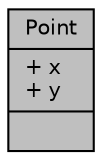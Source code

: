 digraph "Point"
{
 // INTERACTIVE_SVG=YES
 // LATEX_PDF_SIZE
  edge [fontname="Helvetica",fontsize="10",labelfontname="Helvetica",labelfontsize="10"];
  node [fontname="Helvetica",fontsize="10",shape=record];
  Node1 [label="{Point\n|+ x\l+ y\l|}",height=0.2,width=0.4,color="black", fillcolor="grey75", style="filled", fontcolor="black",tooltip=" "];
}
